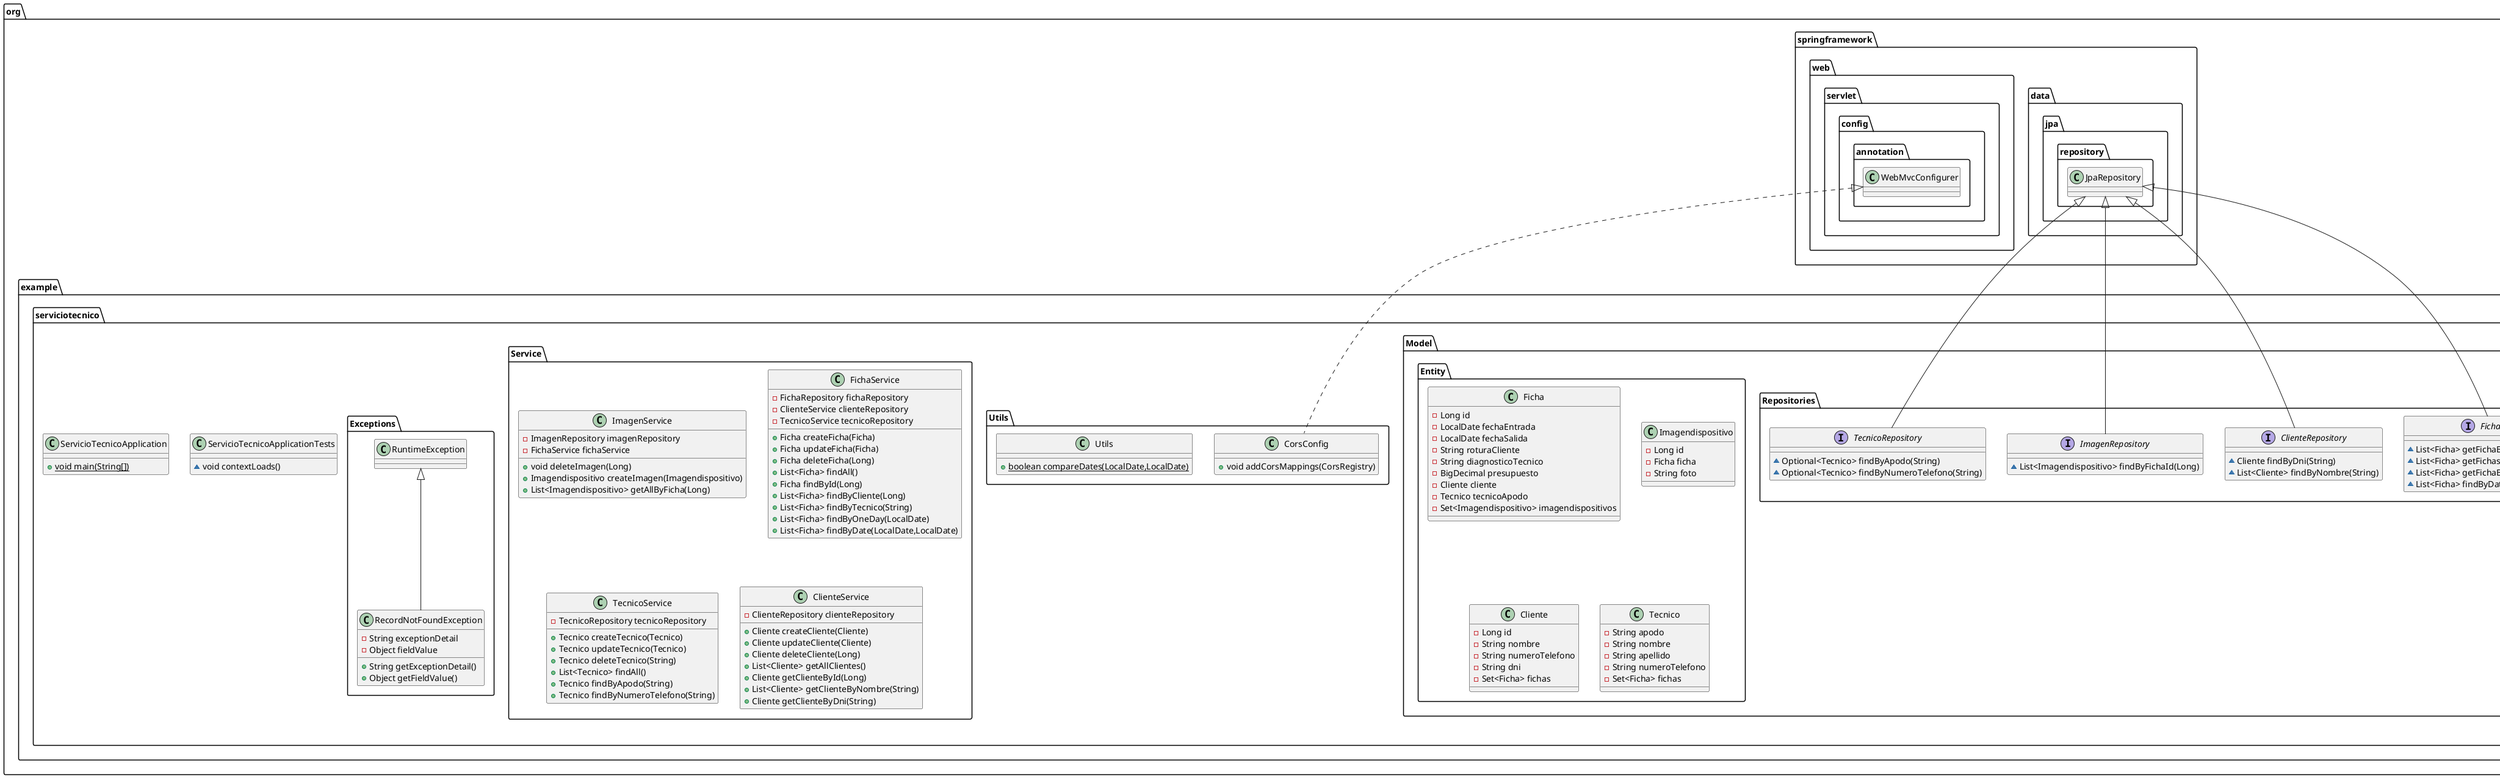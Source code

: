 @startuml
class org.example.serviciotecnico.Controller.TecnicoServiceController {
~ TecnicoService tecnicoService
+ HttpStatus deleteTecnico(String)
+ ResponseEntity<Tecnico> createTecnico(Tecnico)
+ ResponseEntity<Tecnico> updateTecnico(Tecnico)
+ ResponseEntity<List<Tecnico>> getTecnico()
+ ResponseEntity<Tecnico> getTecnico(String)
+ ResponseEntity<Tecnico> getTecnicoByPhone(String)
}


interface org.example.serviciotecnico.Model.Repositories.FichaRepository {
~ List<Ficha> getFichaByIdDeCliente(Long)
~ List<Ficha> getFichasbyTecnico(String)
~ List<Ficha> getFichaByDay(LocalDate)
~ List<Ficha> findByDate(LocalDate,LocalDate)
}

class org.example.serviciotecnico.Utils.CorsConfig {
+ void addCorsMappings(CorsRegistry)
}

class org.example.serviciotecnico.Service.ImagenService {
- ImagenRepository imagenRepository
- FichaService fichaService
+ void deleteImagen(Long)
+ Imagendispositivo createImagen(Imagendispositivo)
+ List<Imagendispositivo> getAllByFicha(Long)
}


interface org.example.serviciotecnico.Model.Repositories.ClienteRepository {
~ Cliente findByDni(String)
~ List<Cliente> findByNombre(String)
}

class org.example.serviciotecnico.Model.Entity.Ficha {
- Long id
- LocalDate fechaEntrada
- LocalDate fechaSalida
- String roturaCliente
- String diagnosticoTecnico
- BigDecimal presupuesto
- Cliente cliente
- Tecnico tecnicoApodo
- Set<Imagendispositivo> imagendispositivos
}

interface org.example.serviciotecnico.Model.Repositories.ImagenRepository {
~ List<Imagendispositivo> findByFichaId(Long)
}

class org.example.serviciotecnico.Utils.Utils {
+ {static} boolean compareDates(LocalDate,LocalDate)
}

class org.example.serviciotecnico.Controller.ClienteServiceController {
~ ClienteService clienteService
+ HttpStatus deleteCliente(Long)
+ ResponseEntity<Cliente> createCliente(Cliente)
+ ResponseEntity<Cliente> updateCliente(Long,Cliente)
+ ResponseEntity<List<Cliente>> getClientes()
+ ResponseEntity<Cliente> getClienteById(Long)
+ ResponseEntity<List<Cliente>> getClienteByNombre(String)
+ ResponseEntity<Cliente> getClienteByDni(String)
}


class org.example.serviciotecnico.Controller.FichaServiceController {
~ FichaService fichaService
+ HttpStatus deleteFicha(Long)
+ ResponseEntity<Ficha> updateFicha(Long,Ficha)
+ ResponseEntity<Ficha> createFicha(Ficha)
+ ResponseEntity<List<Ficha>> getFicha()
+ ResponseEntity<Ficha> getFichaById(Long)
+ ResponseEntity<List<Ficha>> getFichaByCLiente(Long)
+ ResponseEntity<List<Ficha>> getFichaByTecnico(String)
+ ResponseEntity<List<Ficha>> getFichaByDia(LocalDate)
+ ResponseEntity<List<Ficha>> getFichaEntreDias(LocalDate,LocalDate)
}


class org.example.serviciotecnico.Model.Entity.Imagendispositivo {
- Long id
- Ficha ficha
- String foto
}

class org.example.serviciotecnico.Service.FichaService {
- FichaRepository fichaRepository
- ClienteService clienteRepository
- TecnicoService tecnicoRepository
+ Ficha createFicha(Ficha)
+ Ficha updateFicha(Ficha)
+ Ficha deleteFicha(Long)
+ List<Ficha> findAll()
+ Ficha findById(Long)
+ List<Ficha> findByCliente(Long)
+ List<Ficha> findByTecnico(String)
+ List<Ficha> findByOneDay(LocalDate)
+ List<Ficha> findByDate(LocalDate,LocalDate)
}


class org.example.serviciotecnico.Controller.ImagenServiceController {
~ ImagenService imagenService
~ FichaService fichaService
+ HttpStatus deleteImagen(Long)
+ ResponseEntity<Imagendispositivo> createImagen(MultipartFile,Long)
+ ResponseEntity<List<Imagendispositivo>> getImagenById(Long)
}


class org.example.serviciotecnico.Service.TecnicoService {
- TecnicoRepository tecnicoRepository
+ Tecnico createTecnico(Tecnico)
+ Tecnico updateTecnico(Tecnico)
+ Tecnico deleteTecnico(String)
+ List<Tecnico> findAll()
+ Tecnico findByApodo(String)
+ Tecnico findByNumeroTelefono(String)
}


class org.example.serviciotecnico.Model.Entity.Cliente {
- Long id
- String nombre
- String numeroTelefono
- String dni
- Set<Ficha> fichas
}

class org.example.serviciotecnico.Model.Entity.Tecnico {
- String apodo
- String nombre
- String apellido
- String numeroTelefono
- Set<Ficha> fichas
}

class org.example.serviciotecnico.Service.ClienteService {
- ClienteRepository clienteRepository
+ Cliente createCliente(Cliente)
+ Cliente updateCliente(Cliente)
+ Cliente deleteCliente(Long)
+ List<Cliente> getAllClientes()
+ Cliente getClienteById(Long)
+ List<Cliente> getClienteByNombre(String)
+ Cliente getClienteByDni(String)
}


class org.example.serviciotecnico.ServicioTecnicoApplicationTests {
~ void contextLoads()
}

interface org.example.serviciotecnico.Model.Repositories.TecnicoRepository {
~ Optional<Tecnico> findByApodo(String)
~ Optional<Tecnico> findByNumeroTelefono(String)
}

class org.example.serviciotecnico.Exceptions.RecordNotFoundException {
- String exceptionDetail
- Object fieldValue
+ String getExceptionDetail()
+ Object getFieldValue()
}


class org.example.serviciotecnico.ServicioTecnicoApplication {
+ {static} void main(String[])
}



org.springframework.data.jpa.repository.JpaRepository <|-- org.example.serviciotecnico.Model.Repositories.FichaRepository
org.springframework.web.servlet.config.annotation.WebMvcConfigurer <|.. org.example.serviciotecnico.Utils.CorsConfig
org.springframework.data.jpa.repository.JpaRepository <|-- org.example.serviciotecnico.Model.Repositories.ClienteRepository
org.springframework.data.jpa.repository.JpaRepository <|-- org.example.serviciotecnico.Model.Repositories.ImagenRepository
org.springframework.data.jpa.repository.JpaRepository <|-- org.example.serviciotecnico.Model.Repositories.TecnicoRepository
org.example.serviciotecnico.Exceptions.RuntimeException <|-- org.example.serviciotecnico.Exceptions.RecordNotFoundException
@enduml